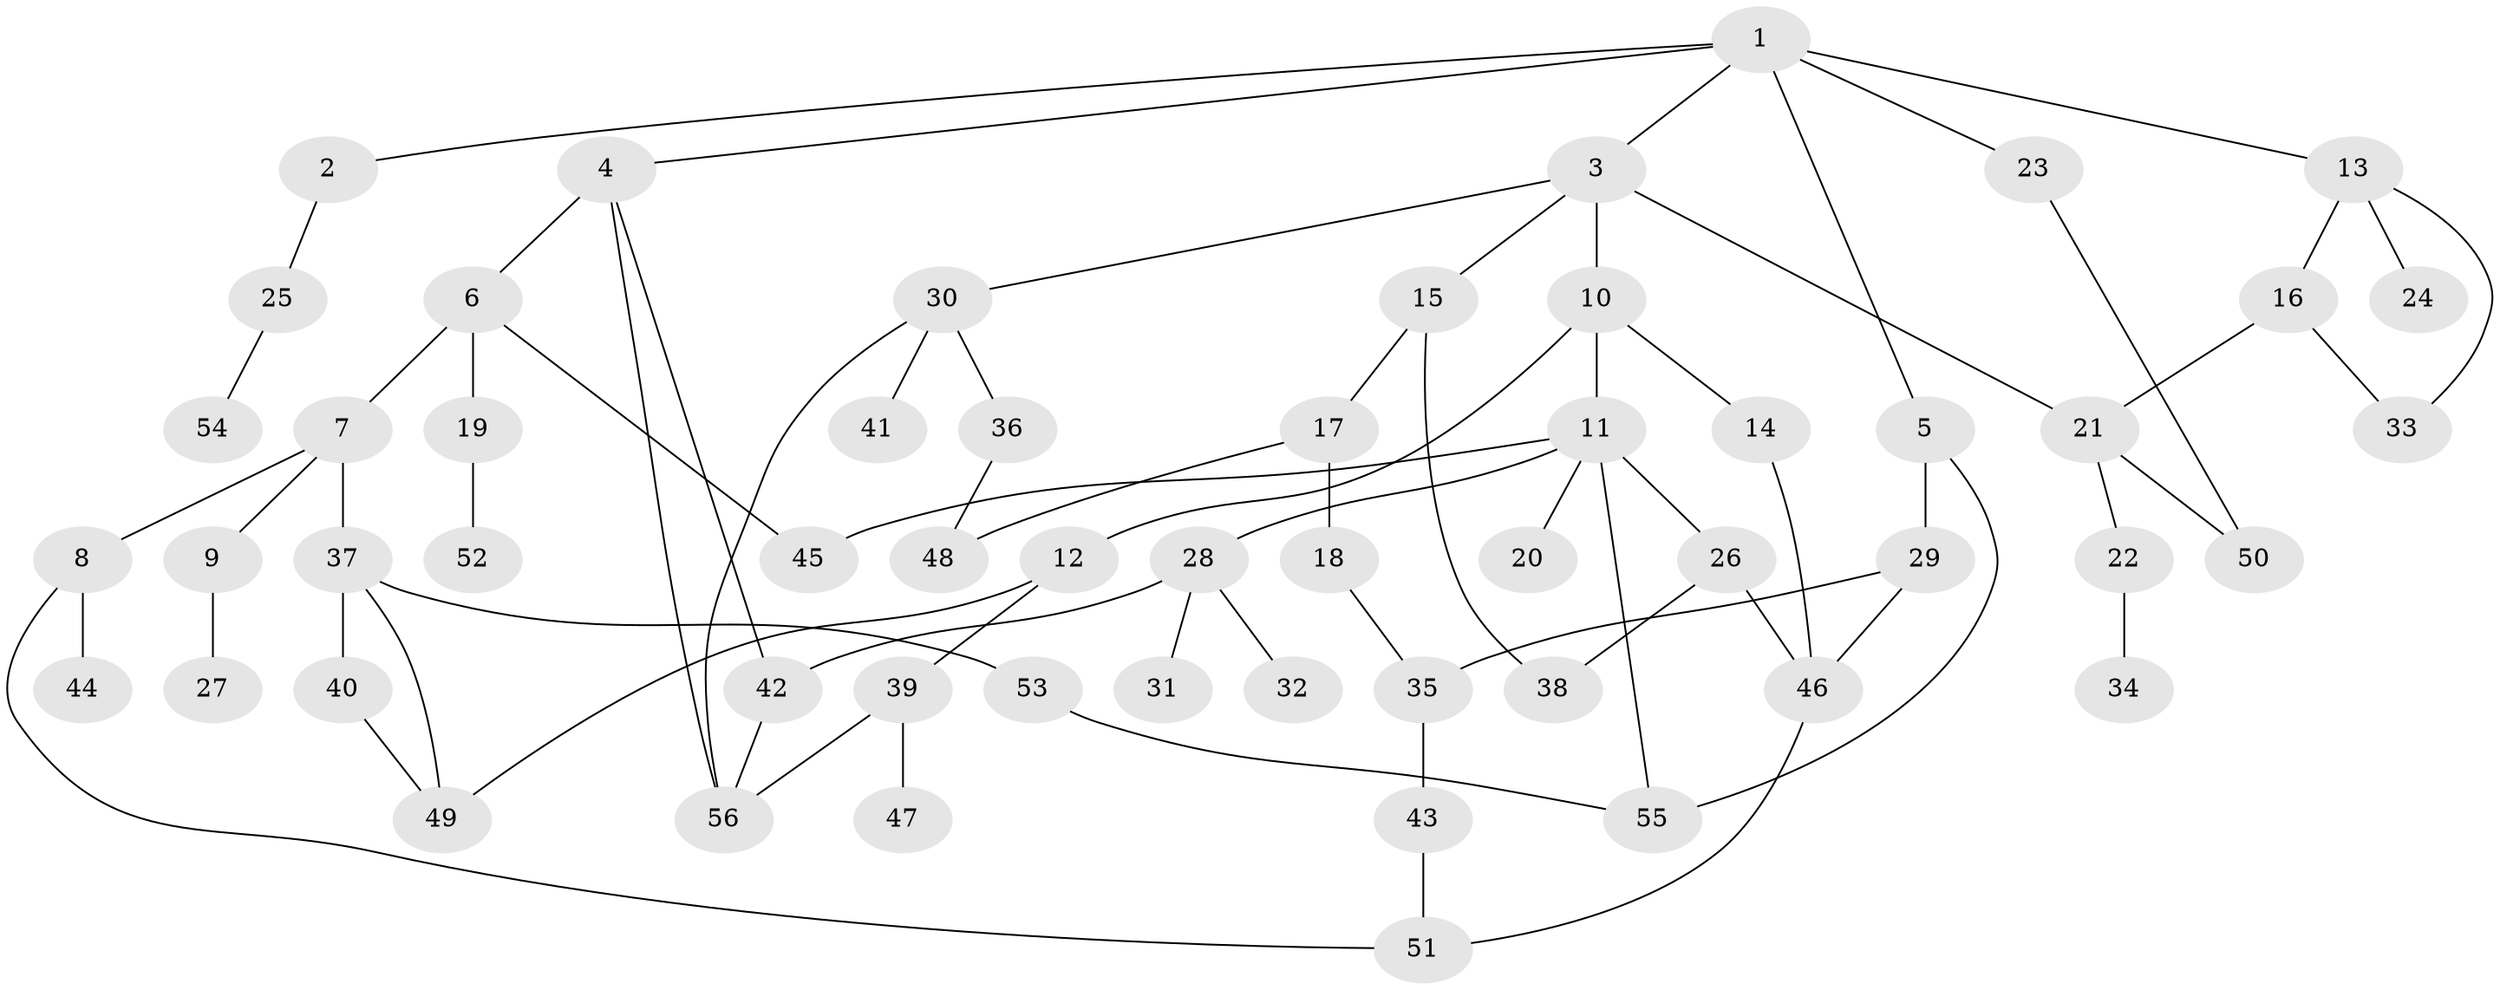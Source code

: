 // coarse degree distribution, {3: 0.10714285714285714, 2: 0.32142857142857145, 1: 0.35714285714285715, 4: 0.10714285714285714, 6: 0.03571428571428571, 11: 0.03571428571428571, 8: 0.03571428571428571}
// Generated by graph-tools (version 1.1) at 2025/44/03/04/25 21:44:26]
// undirected, 56 vertices, 74 edges
graph export_dot {
graph [start="1"]
  node [color=gray90,style=filled];
  1;
  2;
  3;
  4;
  5;
  6;
  7;
  8;
  9;
  10;
  11;
  12;
  13;
  14;
  15;
  16;
  17;
  18;
  19;
  20;
  21;
  22;
  23;
  24;
  25;
  26;
  27;
  28;
  29;
  30;
  31;
  32;
  33;
  34;
  35;
  36;
  37;
  38;
  39;
  40;
  41;
  42;
  43;
  44;
  45;
  46;
  47;
  48;
  49;
  50;
  51;
  52;
  53;
  54;
  55;
  56;
  1 -- 2;
  1 -- 3;
  1 -- 4;
  1 -- 5;
  1 -- 13;
  1 -- 23;
  2 -- 25;
  3 -- 10;
  3 -- 15;
  3 -- 21;
  3 -- 30;
  4 -- 6;
  4 -- 42;
  4 -- 56;
  5 -- 29;
  5 -- 55;
  6 -- 7;
  6 -- 19;
  6 -- 45;
  7 -- 8;
  7 -- 9;
  7 -- 37;
  8 -- 44;
  8 -- 51;
  9 -- 27;
  10 -- 11;
  10 -- 12;
  10 -- 14;
  11 -- 20;
  11 -- 26;
  11 -- 28;
  11 -- 55;
  11 -- 45;
  12 -- 39;
  12 -- 49;
  13 -- 16;
  13 -- 24;
  13 -- 33;
  14 -- 46;
  15 -- 17;
  15 -- 38;
  16 -- 33;
  16 -- 21;
  17 -- 18;
  17 -- 48;
  18 -- 35;
  19 -- 52;
  21 -- 22;
  21 -- 50;
  22 -- 34;
  23 -- 50;
  25 -- 54;
  26 -- 38;
  26 -- 46;
  28 -- 31;
  28 -- 32;
  28 -- 42;
  29 -- 35;
  29 -- 46;
  30 -- 36;
  30 -- 41;
  30 -- 56;
  35 -- 43;
  36 -- 48;
  37 -- 40;
  37 -- 49;
  37 -- 53;
  39 -- 47;
  39 -- 56;
  40 -- 49;
  42 -- 56;
  43 -- 51;
  46 -- 51;
  53 -- 55;
}
